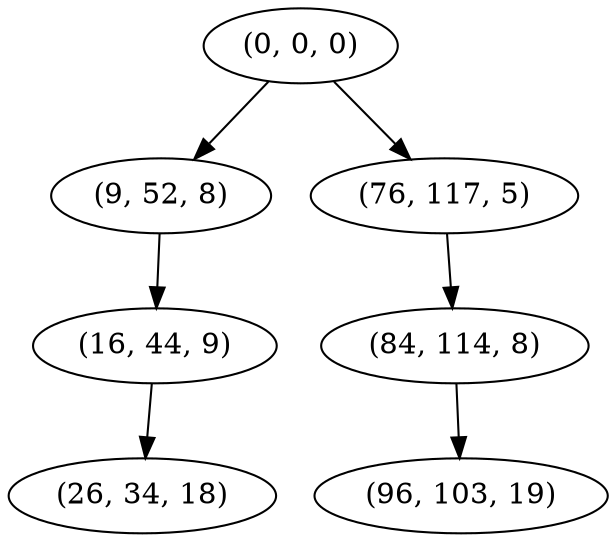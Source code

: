 digraph tree {
    "(0, 0, 0)";
    "(9, 52, 8)";
    "(16, 44, 9)";
    "(26, 34, 18)";
    "(76, 117, 5)";
    "(84, 114, 8)";
    "(96, 103, 19)";
    "(0, 0, 0)" -> "(9, 52, 8)";
    "(0, 0, 0)" -> "(76, 117, 5)";
    "(9, 52, 8)" -> "(16, 44, 9)";
    "(16, 44, 9)" -> "(26, 34, 18)";
    "(76, 117, 5)" -> "(84, 114, 8)";
    "(84, 114, 8)" -> "(96, 103, 19)";
}
